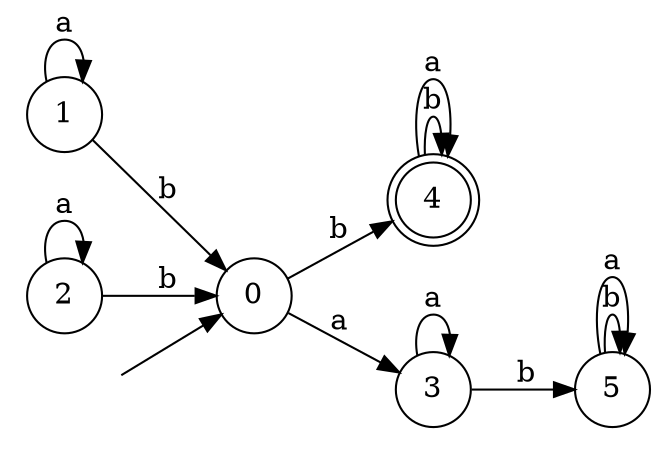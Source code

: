 digraph {
  rankdir=LR;
  0 [label="0", shape = circle];
  0 -> 4 [label="b"];
  0 -> 3 [label="a"];
  1 [label="1", shape = circle];
  1 -> 0 [label="b"];
  1 -> 1 [label="a"];
  2 [label="2", shape = circle];
  2 -> 0 [label="b"];
  2 -> 2 [label="a"];
  3 [label="3", shape = circle];
  3 -> 5 [label="b"];
  3 -> 3 [label="a"];
  4 [label="4", shape = doublecircle];
  4 -> 4 [label="b"];
  4 -> 4 [label="a"];
  5 [label="5", shape = circle];
  5 -> 5 [label="b"];
  5 -> 5 [label="a"];
  6 [label="", shape = plaintext];
  6 -> 0 [label=""];
}
